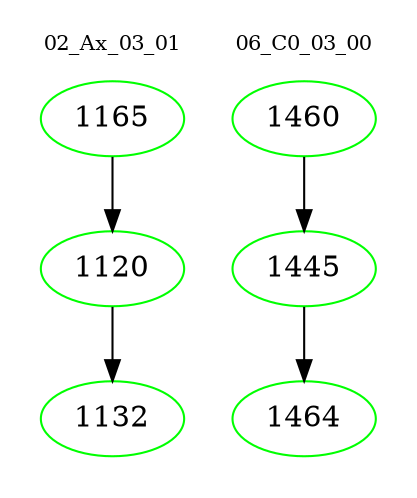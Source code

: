 digraph{
subgraph cluster_0 {
color = white
label = "02_Ax_03_01";
fontsize=10;
T0_1165 [label="1165", color="green"]
T0_1165 -> T0_1120 [color="black"]
T0_1120 [label="1120", color="green"]
T0_1120 -> T0_1132 [color="black"]
T0_1132 [label="1132", color="green"]
}
subgraph cluster_1 {
color = white
label = "06_C0_03_00";
fontsize=10;
T1_1460 [label="1460", color="green"]
T1_1460 -> T1_1445 [color="black"]
T1_1445 [label="1445", color="green"]
T1_1445 -> T1_1464 [color="black"]
T1_1464 [label="1464", color="green"]
}
}
